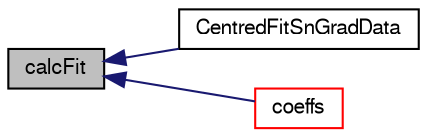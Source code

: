 digraph "calcFit"
{
  bgcolor="transparent";
  edge [fontname="FreeSans",fontsize="10",labelfontname="FreeSans",labelfontsize="10"];
  node [fontname="FreeSans",fontsize="10",shape=record];
  rankdir="LR";
  Node325 [label="calcFit",height=0.2,width=0.4,color="black", fillcolor="grey75", style="filled", fontcolor="black"];
  Node325 -> Node326 [dir="back",color="midnightblue",fontsize="10",style="solid",fontname="FreeSans"];
  Node326 [label="CentredFitSnGradData",height=0.2,width=0.4,color="black",URL="$a22586.html#ad191b4411ae3c2845b42c5a89492fe6c",tooltip="Construct from components. "];
  Node325 -> Node327 [dir="back",color="midnightblue",fontsize="10",style="solid",fontname="FreeSans"];
  Node327 [label="coeffs",height=0.2,width=0.4,color="red",URL="$a22586.html#aece9a2fbb1d48a647aea9b5b1f52cbdc",tooltip="Return reference to fit coefficients. "];
}
